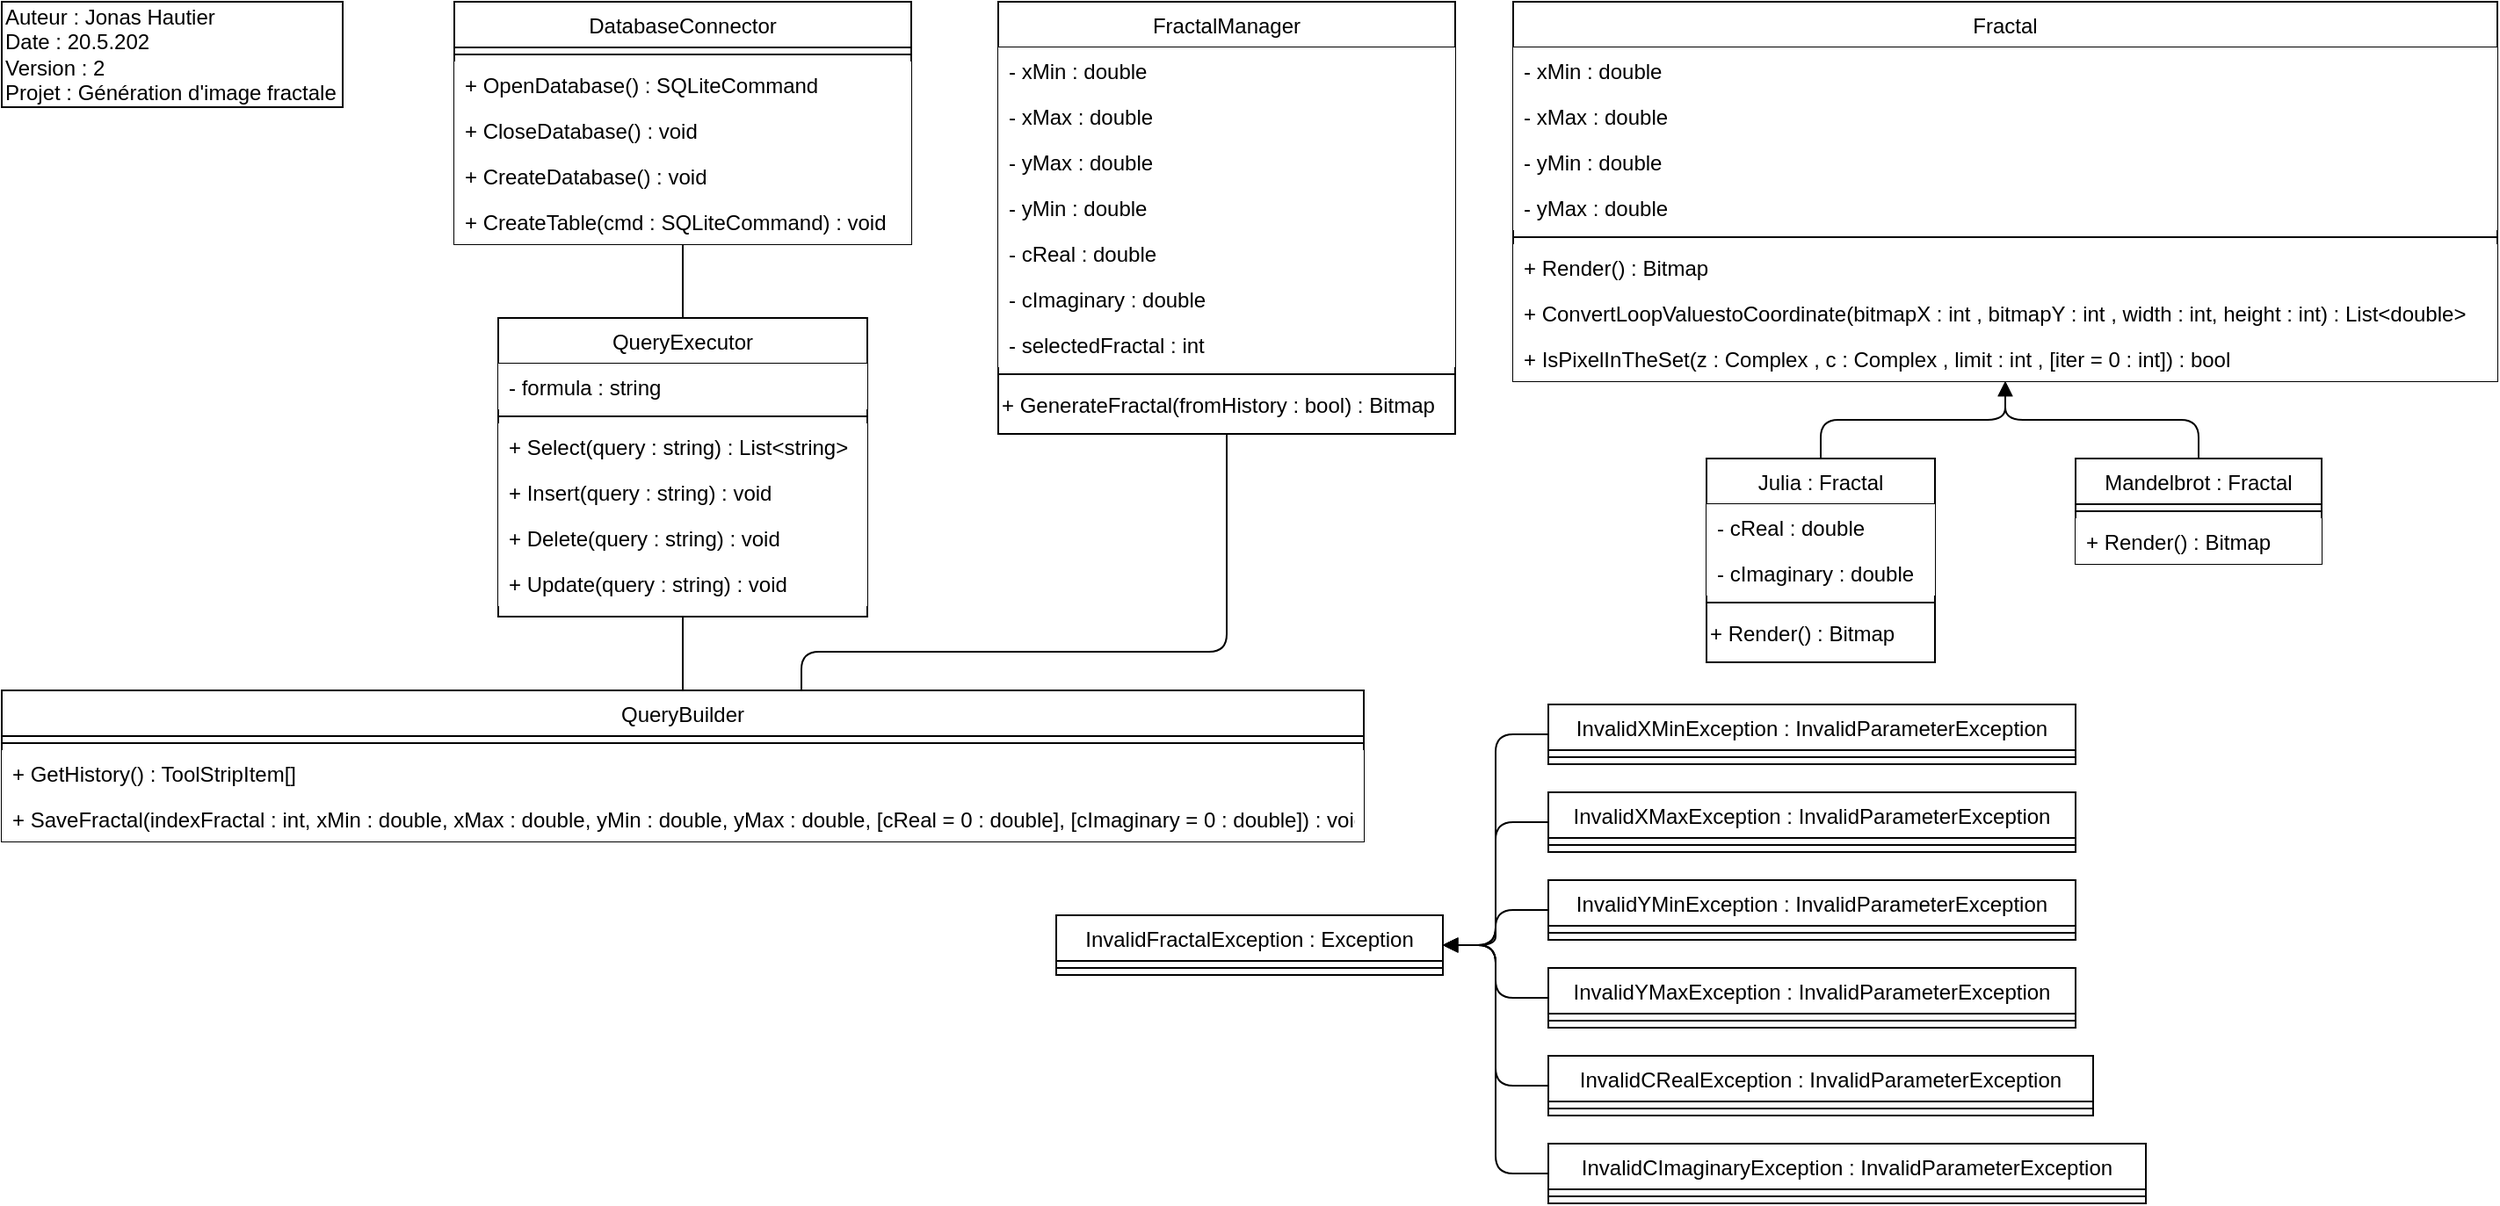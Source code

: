 <mxfile version="14.6.13" type="device"><diagram id="KsUAutqmbJW-iQnxYNLV" name="Class diagram"><mxGraphModel dx="1673" dy="865" grid="1" gridSize="10" guides="1" tooltips="1" connect="1" arrows="1" fold="1" page="1" pageScale="1" pageWidth="827" pageHeight="1169" math="0" shadow="0"><root><mxCell id="rIXVQHtELKpQmMe41gjV-0"/><mxCell id="rIXVQHtELKpQmMe41gjV-1" parent="rIXVQHtELKpQmMe41gjV-0"/><mxCell id="lDliQvYfYuHzb_zCbjAm-5" value="DatabaseConnector" style="swimlane;fontStyle=0;align=center;verticalAlign=top;childLayout=stackLayout;horizontal=1;startSize=26;horizontalStack=0;resizeParent=1;resizeLast=0;collapsible=1;marginBottom=0;rounded=0;shadow=0;strokeWidth=1;fillColor=#FFFFFF;swimlaneFillColor=#ffffff;" parent="rIXVQHtELKpQmMe41gjV-1" vertex="1"><mxGeometry x="257.5" width="260" height="138" as="geometry"><mxRectangle x="340" y="380" width="170" height="26" as="alternateBounds"/></mxGeometry></mxCell><mxCell id="lDliQvYfYuHzb_zCbjAm-6" value="" style="line;html=1;strokeWidth=1;align=left;verticalAlign=middle;spacingTop=-1;spacingLeft=3;spacingRight=3;rotatable=0;labelPosition=right;points=[];portConstraint=eastwest;fillColor=#FFFFFF;" parent="lDliQvYfYuHzb_zCbjAm-5" vertex="1"><mxGeometry y="26" width="260" height="8" as="geometry"/></mxCell><mxCell id="lDliQvYfYuHzb_zCbjAm-7" value="+ OpenDatabase() : SQLiteCommand" style="text;align=left;verticalAlign=top;spacingLeft=4;spacingRight=4;overflow=hidden;rotatable=0;points=[[0,0.5],[1,0.5]];portConstraint=eastwest;fillColor=#FFFFFF;" parent="lDliQvYfYuHzb_zCbjAm-5" vertex="1"><mxGeometry y="34" width="260" height="26" as="geometry"/></mxCell><mxCell id="lDliQvYfYuHzb_zCbjAm-8" value="+ CloseDatabase() : void" style="text;align=left;verticalAlign=top;spacingLeft=4;spacingRight=4;overflow=hidden;rotatable=0;points=[[0,0.5],[1,0.5]];portConstraint=eastwest;fillColor=#FFFFFF;" parent="lDliQvYfYuHzb_zCbjAm-5" vertex="1"><mxGeometry y="60" width="260" height="26" as="geometry"/></mxCell><mxCell id="zYIPMqb-dZFpAcrlCftM-0" value="+ CreateDatabase() : void" style="text;align=left;verticalAlign=top;spacingLeft=4;spacingRight=4;overflow=hidden;rotatable=0;points=[[0,0.5],[1,0.5]];portConstraint=eastwest;fillColor=#FFFFFF;" parent="lDliQvYfYuHzb_zCbjAm-5" vertex="1"><mxGeometry y="86" width="260" height="26" as="geometry"/></mxCell><mxCell id="zYIPMqb-dZFpAcrlCftM-1" value="+ CreateTable(cmd : SQLiteCommand) : void" style="text;align=left;verticalAlign=top;spacingLeft=4;spacingRight=4;overflow=hidden;rotatable=0;points=[[0,0.5],[1,0.5]];portConstraint=eastwest;fillColor=#FFFFFF;" parent="lDliQvYfYuHzb_zCbjAm-5" vertex="1"><mxGeometry y="112" width="260" height="26" as="geometry"/></mxCell><mxCell id="VVZAbPgH2bYUCdCG6f2z-0" value="QueryExecutor" style="swimlane;fontStyle=0;align=center;verticalAlign=top;childLayout=stackLayout;horizontal=1;startSize=26;horizontalStack=0;resizeParent=1;resizeLast=0;collapsible=1;marginBottom=0;rounded=0;shadow=0;strokeWidth=1;fillColor=#FFFFFF;swimlaneFillColor=#ffffff;" parent="rIXVQHtELKpQmMe41gjV-1" vertex="1"><mxGeometry x="282.5" y="180" width="210" height="170" as="geometry"><mxRectangle x="340" y="380" width="170" height="26" as="alternateBounds"/></mxGeometry></mxCell><mxCell id="VVZAbPgH2bYUCdCG6f2z-1" value="- formula : string" style="text;align=left;verticalAlign=top;spacingLeft=4;spacingRight=4;overflow=hidden;rotatable=0;points=[[0,0.5],[1,0.5]];portConstraint=eastwest;fillColor=#FFFFFF;" parent="VVZAbPgH2bYUCdCG6f2z-0" vertex="1"><mxGeometry y="26" width="210" height="26" as="geometry"/></mxCell><mxCell id="VVZAbPgH2bYUCdCG6f2z-2" value="" style="line;html=1;strokeWidth=1;align=left;verticalAlign=middle;spacingTop=-1;spacingLeft=3;spacingRight=3;rotatable=0;labelPosition=right;points=[];portConstraint=eastwest;fillColor=#FFFFFF;" parent="VVZAbPgH2bYUCdCG6f2z-0" vertex="1"><mxGeometry y="52" width="210" height="8" as="geometry"/></mxCell><mxCell id="VVZAbPgH2bYUCdCG6f2z-4" value="+ Select(query : string) : List&lt;string&gt; " style="text;align=left;verticalAlign=top;spacingLeft=4;spacingRight=4;overflow=hidden;rotatable=0;points=[[0,0.5],[1,0.5]];portConstraint=eastwest;fillColor=#FFFFFF;" parent="VVZAbPgH2bYUCdCG6f2z-0" vertex="1"><mxGeometry y="60" width="210" height="26" as="geometry"/></mxCell><mxCell id="VVZAbPgH2bYUCdCG6f2z-5" value="+ Insert(query : string) : void" style="text;align=left;verticalAlign=top;spacingLeft=4;spacingRight=4;overflow=hidden;rotatable=0;points=[[0,0.5],[1,0.5]];portConstraint=eastwest;fillColor=#FFFFFF;" parent="VVZAbPgH2bYUCdCG6f2z-0" vertex="1"><mxGeometry y="86" width="210" height="26" as="geometry"/></mxCell><mxCell id="zYIPMqb-dZFpAcrlCftM-21" value="+ Delete(query : string) : void" style="text;align=left;verticalAlign=top;spacingLeft=4;spacingRight=4;overflow=hidden;rotatable=0;points=[[0,0.5],[1,0.5]];portConstraint=eastwest;fillColor=#FFFFFF;" parent="VVZAbPgH2bYUCdCG6f2z-0" vertex="1"><mxGeometry y="112" width="210" height="26" as="geometry"/></mxCell><mxCell id="zYIPMqb-dZFpAcrlCftM-22" value="+ Update(query : string) : void" style="text;align=left;verticalAlign=top;spacingLeft=4;spacingRight=4;overflow=hidden;rotatable=0;points=[[0,0.5],[1,0.5]];portConstraint=eastwest;fillColor=#FFFFFF;" parent="VVZAbPgH2bYUCdCG6f2z-0" vertex="1"><mxGeometry y="138" width="210" height="26" as="geometry"/></mxCell><mxCell id="VVZAbPgH2bYUCdCG6f2z-6" value="QueryBuilder" style="swimlane;fontStyle=0;align=center;verticalAlign=top;childLayout=stackLayout;horizontal=1;startSize=26;horizontalStack=0;resizeParent=1;resizeLast=0;collapsible=1;marginBottom=0;rounded=0;shadow=0;strokeWidth=1;fillColor=#FFFFFF;swimlaneFillColor=#ffffff;" parent="rIXVQHtELKpQmMe41gjV-1" vertex="1"><mxGeometry y="392" width="775" height="86" as="geometry"><mxRectangle x="340" y="380" width="170" height="26" as="alternateBounds"/></mxGeometry></mxCell><mxCell id="VVZAbPgH2bYUCdCG6f2z-9" value="" style="line;html=1;strokeWidth=1;align=left;verticalAlign=middle;spacingTop=-1;spacingLeft=3;spacingRight=3;rotatable=0;labelPosition=right;points=[];portConstraint=eastwest;fillColor=#FFFFFF;" parent="VVZAbPgH2bYUCdCG6f2z-6" vertex="1"><mxGeometry y="26" width="775" height="8" as="geometry"/></mxCell><mxCell id="VVZAbPgH2bYUCdCG6f2z-10" value="+ GetHistory() : ToolStripItem[]" style="text;align=left;verticalAlign=top;spacingLeft=4;spacingRight=4;overflow=hidden;rotatable=0;points=[[0,0.5],[1,0.5]];portConstraint=eastwest;fillColor=#FFFFFF;" parent="VVZAbPgH2bYUCdCG6f2z-6" vertex="1"><mxGeometry y="34" width="775" height="26" as="geometry"/></mxCell><mxCell id="VVZAbPgH2bYUCdCG6f2z-11" value="+ SaveFractal(indexFractal : int, xMin : double, xMax : double, yMin : double, yMax : double, [cReal = 0 :  double], [cImaginary = 0 : double]) : void " style="text;align=left;verticalAlign=top;spacingLeft=4;spacingRight=4;overflow=hidden;rotatable=0;points=[[0,0.5],[1,0.5]];portConstraint=eastwest;fillColor=#FFFFFF;" parent="VVZAbPgH2bYUCdCG6f2z-6" vertex="1"><mxGeometry y="60" width="775" height="26" as="geometry"/></mxCell><mxCell id="0rUYBvh86uEpOuVD_GFJ-0" value="&lt;div&gt;Auteur : Jonas Hautier&lt;/div&gt;&lt;div&gt;Date : 20.5.202&lt;/div&gt;&lt;div&gt;Version : 2&lt;br&gt;&lt;/div&gt;&lt;div&gt;Projet :&amp;nbsp;Génération d'image fractale&lt;br&gt;&lt;/div&gt;" style="rounded=0;whiteSpace=wrap;html=1;align=left;" parent="rIXVQHtELKpQmMe41gjV-1" vertex="1"><mxGeometry width="194" height="60" as="geometry"/></mxCell><mxCell id="jGMdlzT4j9ltMsTOAlCu-0" value="" style="endArrow=none;endFill=0;html=1;edgeStyle=orthogonalEdgeStyle;align=left;verticalAlign=top;" parent="rIXVQHtELKpQmMe41gjV-1" source="VVZAbPgH2bYUCdCG6f2z-0" target="lDliQvYfYuHzb_zCbjAm-5" edge="1"><mxGeometry x="-1" relative="1" as="geometry"><mxPoint x="162.5" y="290" as="sourcePoint"/><mxPoint x="72.5" y="254" as="targetPoint"/></mxGeometry></mxCell><mxCell id="jGMdlzT4j9ltMsTOAlCu-1" value="" style="endArrow=none;endFill=0;html=1;edgeStyle=orthogonalEdgeStyle;align=left;verticalAlign=top;" parent="rIXVQHtELKpQmMe41gjV-1" source="VVZAbPgH2bYUCdCG6f2z-6" target="VVZAbPgH2bYUCdCG6f2z-0" edge="1"><mxGeometry x="-1" relative="1" as="geometry"><mxPoint x="702.5" y="240" as="sourcePoint"/><mxPoint x="397.5" y="148" as="targetPoint"/></mxGeometry></mxCell><mxCell id="YvqkTO9GvHtdzOTRfC1--0" value="FractalManager" style="swimlane;fontStyle=0;align=center;verticalAlign=top;childLayout=stackLayout;horizontal=1;startSize=26;horizontalStack=0;resizeParent=1;resizeLast=0;collapsible=1;marginBottom=0;rounded=0;shadow=0;strokeWidth=1;fillColor=#FFFFFF;swimlaneFillColor=#ffffff;" vertex="1" parent="rIXVQHtELKpQmMe41gjV-1"><mxGeometry x="567" width="260" height="246" as="geometry"><mxRectangle x="340" y="380" width="170" height="26" as="alternateBounds"/></mxGeometry></mxCell><mxCell id="YvqkTO9GvHtdzOTRfC1--37" value="- xMin : double" style="text;align=left;verticalAlign=top;spacingLeft=4;spacingRight=4;overflow=hidden;rotatable=0;points=[[0,0.5],[1,0.5]];portConstraint=eastwest;fillColor=#FFFFFF;" vertex="1" parent="YvqkTO9GvHtdzOTRfC1--0"><mxGeometry y="26" width="260" height="26" as="geometry"/></mxCell><mxCell id="YvqkTO9GvHtdzOTRfC1--38" value="- xMax : double" style="text;align=left;verticalAlign=top;spacingLeft=4;spacingRight=4;overflow=hidden;rotatable=0;points=[[0,0.5],[1,0.5]];portConstraint=eastwest;fillColor=#FFFFFF;" vertex="1" parent="YvqkTO9GvHtdzOTRfC1--0"><mxGeometry y="52" width="260" height="26" as="geometry"/></mxCell><mxCell id="YvqkTO9GvHtdzOTRfC1--40" value="- yMax : double" style="text;align=left;verticalAlign=top;spacingLeft=4;spacingRight=4;overflow=hidden;rotatable=0;points=[[0,0.5],[1,0.5]];portConstraint=eastwest;fillColor=#FFFFFF;" vertex="1" parent="YvqkTO9GvHtdzOTRfC1--0"><mxGeometry y="78" width="260" height="26" as="geometry"/></mxCell><mxCell id="YvqkTO9GvHtdzOTRfC1--39" value="- yMin : double" style="text;align=left;verticalAlign=top;spacingLeft=4;spacingRight=4;overflow=hidden;rotatable=0;points=[[0,0.5],[1,0.5]];portConstraint=eastwest;fillColor=#FFFFFF;" vertex="1" parent="YvqkTO9GvHtdzOTRfC1--0"><mxGeometry y="104" width="260" height="26" as="geometry"/></mxCell><mxCell id="YvqkTO9GvHtdzOTRfC1--41" value="- cReal : double" style="text;align=left;verticalAlign=top;spacingLeft=4;spacingRight=4;overflow=hidden;rotatable=0;points=[[0,0.5],[1,0.5]];portConstraint=eastwest;fillColor=#FFFFFF;" vertex="1" parent="YvqkTO9GvHtdzOTRfC1--0"><mxGeometry y="130" width="260" height="26" as="geometry"/></mxCell><mxCell id="YvqkTO9GvHtdzOTRfC1--42" value="- cImaginary : double" style="text;align=left;verticalAlign=top;spacingLeft=4;spacingRight=4;overflow=hidden;rotatable=0;points=[[0,0.5],[1,0.5]];portConstraint=eastwest;fillColor=#FFFFFF;" vertex="1" parent="YvqkTO9GvHtdzOTRfC1--0"><mxGeometry y="156" width="260" height="26" as="geometry"/></mxCell><mxCell id="YvqkTO9GvHtdzOTRfC1--43" value="- selectedFractal : int" style="text;align=left;verticalAlign=top;spacingLeft=4;spacingRight=4;overflow=hidden;rotatable=0;points=[[0,0.5],[1,0.5]];portConstraint=eastwest;fillColor=#FFFFFF;" vertex="1" parent="YvqkTO9GvHtdzOTRfC1--0"><mxGeometry y="182" width="260" height="26" as="geometry"/></mxCell><mxCell id="YvqkTO9GvHtdzOTRfC1--3" value="" style="line;html=1;strokeWidth=1;align=left;verticalAlign=middle;spacingTop=-1;spacingLeft=3;spacingRight=3;rotatable=0;labelPosition=right;points=[];portConstraint=eastwest;fillColor=#FFFFFF;" vertex="1" parent="YvqkTO9GvHtdzOTRfC1--0"><mxGeometry y="208" width="260" height="8" as="geometry"/></mxCell><mxCell id="YvqkTO9GvHtdzOTRfC1--4" value="+ GenerateFractal(fromHistory : bool) : Bitmap" style="text;whiteSpace=wrap;html=1;" vertex="1" parent="YvqkTO9GvHtdzOTRfC1--0"><mxGeometry y="216" width="260" height="30" as="geometry"/></mxCell><mxCell id="YvqkTO9GvHtdzOTRfC1--44" value="" style="endArrow=none;endFill=0;html=1;edgeStyle=orthogonalEdgeStyle;align=left;verticalAlign=top;" edge="1" parent="rIXVQHtELKpQmMe41gjV-1" source="YvqkTO9GvHtdzOTRfC1--0" target="VVZAbPgH2bYUCdCG6f2z-6"><mxGeometry x="-1" relative="1" as="geometry"><mxPoint x="465" y="402" as="sourcePoint"/><mxPoint x="465" y="360" as="targetPoint"/><Array as="points"><mxPoint x="697" y="370"/><mxPoint x="455" y="370"/></Array></mxGeometry></mxCell><mxCell id="YvqkTO9GvHtdzOTRfC1--45" value="InvalidFractalException : Exception" style="swimlane;fontStyle=0;align=center;verticalAlign=top;childLayout=stackLayout;horizontal=1;startSize=26;horizontalStack=0;resizeParent=1;resizeLast=0;collapsible=1;marginBottom=0;rounded=0;shadow=0;strokeWidth=1;fillColor=#FFFFFF;swimlaneFillColor=#ffffff;" vertex="1" parent="rIXVQHtELKpQmMe41gjV-1"><mxGeometry x="600" y="520" width="220" height="34" as="geometry"><mxRectangle x="340" y="380" width="170" height="26" as="alternateBounds"/></mxGeometry></mxCell><mxCell id="YvqkTO9GvHtdzOTRfC1--46" value="" style="line;html=1;strokeWidth=1;align=left;verticalAlign=middle;spacingTop=-1;spacingLeft=3;spacingRight=3;rotatable=0;labelPosition=right;points=[];portConstraint=eastwest;fillColor=#FFFFFF;" vertex="1" parent="YvqkTO9GvHtdzOTRfC1--45"><mxGeometry y="26" width="220" height="8" as="geometry"/></mxCell><mxCell id="YvqkTO9GvHtdzOTRfC1--47" value="InvalidXMinException : InvalidParameterException" style="swimlane;fontStyle=0;align=center;verticalAlign=top;childLayout=stackLayout;horizontal=1;startSize=26;horizontalStack=0;resizeParent=1;resizeLast=0;collapsible=1;marginBottom=0;rounded=0;shadow=0;strokeWidth=1;fillColor=#FFFFFF;swimlaneFillColor=#ffffff;" vertex="1" parent="rIXVQHtELKpQmMe41gjV-1"><mxGeometry x="880" y="400" width="300" height="34" as="geometry"><mxRectangle x="340" y="380" width="170" height="26" as="alternateBounds"/></mxGeometry></mxCell><mxCell id="YvqkTO9GvHtdzOTRfC1--48" value="" style="line;html=1;strokeWidth=1;align=left;verticalAlign=middle;spacingTop=-1;spacingLeft=3;spacingRight=3;rotatable=0;labelPosition=right;points=[];portConstraint=eastwest;fillColor=#FFFFFF;" vertex="1" parent="YvqkTO9GvHtdzOTRfC1--47"><mxGeometry y="26" width="300" height="8" as="geometry"/></mxCell><mxCell id="YvqkTO9GvHtdzOTRfC1--49" value="InvalidXMaxException : InvalidParameterException" style="swimlane;fontStyle=0;align=center;verticalAlign=top;childLayout=stackLayout;horizontal=1;startSize=26;horizontalStack=0;resizeParent=1;resizeLast=0;collapsible=1;marginBottom=0;rounded=0;shadow=0;strokeWidth=1;fillColor=#FFFFFF;swimlaneFillColor=#ffffff;" vertex="1" parent="rIXVQHtELKpQmMe41gjV-1"><mxGeometry x="880" y="450" width="300" height="34" as="geometry"><mxRectangle x="340" y="380" width="170" height="26" as="alternateBounds"/></mxGeometry></mxCell><mxCell id="YvqkTO9GvHtdzOTRfC1--50" value="" style="line;html=1;strokeWidth=1;align=left;verticalAlign=middle;spacingTop=-1;spacingLeft=3;spacingRight=3;rotatable=0;labelPosition=right;points=[];portConstraint=eastwest;fillColor=#FFFFFF;" vertex="1" parent="YvqkTO9GvHtdzOTRfC1--49"><mxGeometry y="26" width="300" height="8" as="geometry"/></mxCell><mxCell id="YvqkTO9GvHtdzOTRfC1--51" value="InvalidYMinException : InvalidParameterException" style="swimlane;fontStyle=0;align=center;verticalAlign=top;childLayout=stackLayout;horizontal=1;startSize=26;horizontalStack=0;resizeParent=1;resizeLast=0;collapsible=1;marginBottom=0;rounded=0;shadow=0;strokeWidth=1;fillColor=#FFFFFF;swimlaneFillColor=#ffffff;" vertex="1" parent="rIXVQHtELKpQmMe41gjV-1"><mxGeometry x="880" y="500" width="300" height="34" as="geometry"><mxRectangle x="340" y="380" width="170" height="26" as="alternateBounds"/></mxGeometry></mxCell><mxCell id="YvqkTO9GvHtdzOTRfC1--52" value="" style="line;html=1;strokeWidth=1;align=left;verticalAlign=middle;spacingTop=-1;spacingLeft=3;spacingRight=3;rotatable=0;labelPosition=right;points=[];portConstraint=eastwest;fillColor=#FFFFFF;" vertex="1" parent="YvqkTO9GvHtdzOTRfC1--51"><mxGeometry y="26" width="300" height="8" as="geometry"/></mxCell><mxCell id="YvqkTO9GvHtdzOTRfC1--53" value="InvalidYMaxException : InvalidParameterException" style="swimlane;fontStyle=0;align=center;verticalAlign=top;childLayout=stackLayout;horizontal=1;startSize=26;horizontalStack=0;resizeParent=1;resizeLast=0;collapsible=1;marginBottom=0;rounded=0;shadow=0;strokeWidth=1;fillColor=#FFFFFF;swimlaneFillColor=#ffffff;" vertex="1" parent="rIXVQHtELKpQmMe41gjV-1"><mxGeometry x="880" y="550" width="300" height="34" as="geometry"><mxRectangle x="340" y="380" width="170" height="26" as="alternateBounds"/></mxGeometry></mxCell><mxCell id="YvqkTO9GvHtdzOTRfC1--54" value="" style="line;html=1;strokeWidth=1;align=left;verticalAlign=middle;spacingTop=-1;spacingLeft=3;spacingRight=3;rotatable=0;labelPosition=right;points=[];portConstraint=eastwest;fillColor=#FFFFFF;" vertex="1" parent="YvqkTO9GvHtdzOTRfC1--53"><mxGeometry y="26" width="300" height="8" as="geometry"/></mxCell><mxCell id="YvqkTO9GvHtdzOTRfC1--55" value="InvalidCRealException : InvalidParameterException" style="swimlane;fontStyle=0;align=center;verticalAlign=top;childLayout=stackLayout;horizontal=1;startSize=26;horizontalStack=0;resizeParent=1;resizeLast=0;collapsible=1;marginBottom=0;rounded=0;shadow=0;strokeWidth=1;fillColor=#FFFFFF;swimlaneFillColor=#ffffff;" vertex="1" parent="rIXVQHtELKpQmMe41gjV-1"><mxGeometry x="880" y="600" width="310" height="34" as="geometry"><mxRectangle x="340" y="380" width="170" height="26" as="alternateBounds"/></mxGeometry></mxCell><mxCell id="YvqkTO9GvHtdzOTRfC1--56" value="" style="line;html=1;strokeWidth=1;align=left;verticalAlign=middle;spacingTop=-1;spacingLeft=3;spacingRight=3;rotatable=0;labelPosition=right;points=[];portConstraint=eastwest;fillColor=#FFFFFF;" vertex="1" parent="YvqkTO9GvHtdzOTRfC1--55"><mxGeometry y="26" width="310" height="8" as="geometry"/></mxCell><mxCell id="YvqkTO9GvHtdzOTRfC1--57" value="InvalidCImaginaryException : InvalidParameterException" style="swimlane;fontStyle=0;align=center;verticalAlign=top;childLayout=stackLayout;horizontal=1;startSize=26;horizontalStack=0;resizeParent=1;resizeLast=0;collapsible=1;marginBottom=0;rounded=0;shadow=0;strokeWidth=1;fillColor=#FFFFFF;swimlaneFillColor=#ffffff;" vertex="1" parent="rIXVQHtELKpQmMe41gjV-1"><mxGeometry x="880" y="650" width="340" height="34" as="geometry"><mxRectangle x="340" y="380" width="170" height="26" as="alternateBounds"/></mxGeometry></mxCell><mxCell id="YvqkTO9GvHtdzOTRfC1--58" value="" style="line;html=1;strokeWidth=1;align=left;verticalAlign=middle;spacingTop=-1;spacingLeft=3;spacingRight=3;rotatable=0;labelPosition=right;points=[];portConstraint=eastwest;fillColor=#FFFFFF;" vertex="1" parent="YvqkTO9GvHtdzOTRfC1--57"><mxGeometry y="26" width="340" height="8" as="geometry"/></mxCell><mxCell id="YvqkTO9GvHtdzOTRfC1--59" value="" style="endArrow=block;endFill=1;html=1;edgeStyle=orthogonalEdgeStyle;align=left;verticalAlign=top;" edge="1" parent="rIXVQHtELKpQmMe41gjV-1" source="YvqkTO9GvHtdzOTRfC1--47" target="YvqkTO9GvHtdzOTRfC1--45"><mxGeometry x="-1" relative="1" as="geometry"><mxPoint x="890" y="147" as="sourcePoint"/><mxPoint x="710" y="290" as="targetPoint"/><Array as="points"><mxPoint x="850" y="417"/><mxPoint x="850" y="537"/></Array></mxGeometry></mxCell><mxCell id="YvqkTO9GvHtdzOTRfC1--60" value="" style="endArrow=block;endFill=1;html=1;edgeStyle=orthogonalEdgeStyle;align=left;verticalAlign=top;" edge="1" parent="rIXVQHtELKpQmMe41gjV-1" source="YvqkTO9GvHtdzOTRfC1--49" target="YvqkTO9GvHtdzOTRfC1--45"><mxGeometry x="-1" relative="1" as="geometry"><mxPoint x="890" y="187" as="sourcePoint"/><mxPoint x="720" y="290" as="targetPoint"/><Array as="points"><mxPoint x="850" y="467"/><mxPoint x="850" y="537"/></Array></mxGeometry></mxCell><mxCell id="YvqkTO9GvHtdzOTRfC1--61" value="" style="endArrow=block;endFill=1;html=1;edgeStyle=orthogonalEdgeStyle;align=left;verticalAlign=top;" edge="1" parent="rIXVQHtELKpQmMe41gjV-1" source="YvqkTO9GvHtdzOTRfC1--51" target="YvqkTO9GvHtdzOTRfC1--45"><mxGeometry x="-1" relative="1" as="geometry"><mxPoint x="890" y="237" as="sourcePoint"/><mxPoint x="720" y="290" as="targetPoint"/></mxGeometry></mxCell><mxCell id="YvqkTO9GvHtdzOTRfC1--62" value="" style="endArrow=block;endFill=1;html=1;edgeStyle=orthogonalEdgeStyle;align=left;verticalAlign=top;" edge="1" parent="rIXVQHtELKpQmMe41gjV-1" source="YvqkTO9GvHtdzOTRfC1--53" target="YvqkTO9GvHtdzOTRfC1--45"><mxGeometry x="-1" relative="1" as="geometry"><mxPoint x="890" y="287" as="sourcePoint"/><mxPoint x="830" y="307" as="targetPoint"/></mxGeometry></mxCell><mxCell id="YvqkTO9GvHtdzOTRfC1--63" value="" style="endArrow=block;endFill=1;html=1;edgeStyle=orthogonalEdgeStyle;align=left;verticalAlign=top;" edge="1" parent="rIXVQHtELKpQmMe41gjV-1" source="YvqkTO9GvHtdzOTRfC1--55" target="YvqkTO9GvHtdzOTRfC1--45"><mxGeometry x="-1" relative="1" as="geometry"><mxPoint x="900" y="297" as="sourcePoint"/><mxPoint x="840" y="317" as="targetPoint"/><Array as="points"><mxPoint x="850" y="617"/><mxPoint x="850" y="537"/></Array></mxGeometry></mxCell><mxCell id="YvqkTO9GvHtdzOTRfC1--64" value="" style="endArrow=block;endFill=1;html=1;edgeStyle=orthogonalEdgeStyle;align=left;verticalAlign=top;" edge="1" parent="rIXVQHtELKpQmMe41gjV-1" source="YvqkTO9GvHtdzOTRfC1--57" target="YvqkTO9GvHtdzOTRfC1--45"><mxGeometry x="-1" relative="1" as="geometry"><mxPoint x="910" y="307" as="sourcePoint"/><mxPoint x="850" y="327" as="targetPoint"/><Array as="points"><mxPoint x="850" y="667"/><mxPoint x="850" y="537"/></Array></mxGeometry></mxCell><mxCell id="YvqkTO9GvHtdzOTRfC1--65" value="Fractal" style="swimlane;fontStyle=0;align=center;verticalAlign=top;childLayout=stackLayout;horizontal=1;startSize=26;horizontalStack=0;resizeParent=1;resizeLast=0;collapsible=1;marginBottom=0;rounded=0;shadow=0;strokeWidth=1;fillColor=#FFFFFF;swimlaneFillColor=#ffffff;" vertex="1" parent="rIXVQHtELKpQmMe41gjV-1"><mxGeometry x="860" width="560" height="216" as="geometry"><mxRectangle x="340" y="380" width="170" height="26" as="alternateBounds"/></mxGeometry></mxCell><mxCell id="YvqkTO9GvHtdzOTRfC1--66" value="- xMin : double" style="text;align=left;verticalAlign=top;spacingLeft=4;spacingRight=4;overflow=hidden;rotatable=0;points=[[0,0.5],[1,0.5]];portConstraint=eastwest;fillColor=#FFFFFF;" vertex="1" parent="YvqkTO9GvHtdzOTRfC1--65"><mxGeometry y="26" width="560" height="26" as="geometry"/></mxCell><mxCell id="YvqkTO9GvHtdzOTRfC1--67" value="- xMax : double" style="text;align=left;verticalAlign=top;spacingLeft=4;spacingRight=4;overflow=hidden;rotatable=0;points=[[0,0.5],[1,0.5]];portConstraint=eastwest;fillColor=#FFFFFF;" vertex="1" parent="YvqkTO9GvHtdzOTRfC1--65"><mxGeometry y="52" width="560" height="26" as="geometry"/></mxCell><mxCell id="YvqkTO9GvHtdzOTRfC1--68" value="- yMin : double" style="text;align=left;verticalAlign=top;spacingLeft=4;spacingRight=4;overflow=hidden;rotatable=0;points=[[0,0.5],[1,0.5]];portConstraint=eastwest;fillColor=#FFFFFF;" vertex="1" parent="YvqkTO9GvHtdzOTRfC1--65"><mxGeometry y="78" width="560" height="26" as="geometry"/></mxCell><mxCell id="YvqkTO9GvHtdzOTRfC1--69" value="- yMax : double" style="text;align=left;verticalAlign=top;spacingLeft=4;spacingRight=4;overflow=hidden;rotatable=0;points=[[0,0.5],[1,0.5]];portConstraint=eastwest;fillColor=#FFFFFF;" vertex="1" parent="YvqkTO9GvHtdzOTRfC1--65"><mxGeometry y="104" width="560" height="26" as="geometry"/></mxCell><mxCell id="YvqkTO9GvHtdzOTRfC1--70" value="" style="line;html=1;strokeWidth=1;align=left;verticalAlign=middle;spacingTop=-1;spacingLeft=3;spacingRight=3;rotatable=0;labelPosition=right;points=[];portConstraint=eastwest;fillColor=#FFFFFF;" vertex="1" parent="YvqkTO9GvHtdzOTRfC1--65"><mxGeometry y="130" width="560" height="8" as="geometry"/></mxCell><mxCell id="YvqkTO9GvHtdzOTRfC1--71" value="+ Render() : Bitmap" style="text;align=left;verticalAlign=top;spacingLeft=4;spacingRight=4;overflow=hidden;rotatable=0;points=[[0,0.5],[1,0.5]];portConstraint=eastwest;fillColor=#FFFFFF;" vertex="1" parent="YvqkTO9GvHtdzOTRfC1--65"><mxGeometry y="138" width="560" height="26" as="geometry"/></mxCell><mxCell id="YvqkTO9GvHtdzOTRfC1--72" value="+ ConvertLoopValuestoCoordinate(bitmapX : int , bitmapY : int , width : int, height : int) : List&lt;double&gt; " style="text;align=left;verticalAlign=top;spacingLeft=4;spacingRight=4;overflow=hidden;rotatable=0;points=[[0,0.5],[1,0.5]];portConstraint=eastwest;fillColor=#FFFFFF;" vertex="1" parent="YvqkTO9GvHtdzOTRfC1--65"><mxGeometry y="164" width="560" height="26" as="geometry"/></mxCell><mxCell id="YvqkTO9GvHtdzOTRfC1--73" value="+ IsPixelInTheSet(z : Complex , c : Complex , limit : int , [iter = 0 : int]) : bool" style="text;align=left;verticalAlign=top;spacingLeft=4;spacingRight=4;overflow=hidden;rotatable=0;points=[[0,0.5],[1,0.5]];portConstraint=eastwest;fillColor=#FFFFFF;" vertex="1" parent="YvqkTO9GvHtdzOTRfC1--65"><mxGeometry y="190" width="560" height="26" as="geometry"/></mxCell><mxCell id="YvqkTO9GvHtdzOTRfC1--74" value="Julia : Fractal" style="swimlane;fontStyle=0;align=center;verticalAlign=top;childLayout=stackLayout;horizontal=1;startSize=26;horizontalStack=0;resizeParent=1;resizeLast=0;collapsible=1;marginBottom=0;rounded=0;shadow=0;strokeWidth=1;fillColor=#FFFFFF;swimlaneFillColor=#ffffff;" vertex="1" parent="rIXVQHtELKpQmMe41gjV-1"><mxGeometry x="970" y="260" width="130" height="116" as="geometry"><mxRectangle x="340" y="380" width="170" height="26" as="alternateBounds"/></mxGeometry></mxCell><mxCell id="YvqkTO9GvHtdzOTRfC1--75" value="- cReal : double" style="text;align=left;verticalAlign=top;spacingLeft=4;spacingRight=4;overflow=hidden;rotatable=0;points=[[0,0.5],[1,0.5]];portConstraint=eastwest;fillColor=#FFFFFF;" vertex="1" parent="YvqkTO9GvHtdzOTRfC1--74"><mxGeometry y="26" width="130" height="26" as="geometry"/></mxCell><mxCell id="YvqkTO9GvHtdzOTRfC1--76" value="- cImaginary : double" style="text;align=left;verticalAlign=top;spacingLeft=4;spacingRight=4;overflow=hidden;rotatable=0;points=[[0,0.5],[1,0.5]];portConstraint=eastwest;fillColor=#FFFFFF;" vertex="1" parent="YvqkTO9GvHtdzOTRfC1--74"><mxGeometry y="52" width="130" height="26" as="geometry"/></mxCell><mxCell id="YvqkTO9GvHtdzOTRfC1--77" value="" style="line;html=1;strokeWidth=1;align=left;verticalAlign=middle;spacingTop=-1;spacingLeft=3;spacingRight=3;rotatable=0;labelPosition=right;points=[];portConstraint=eastwest;fillColor=#FFFFFF;" vertex="1" parent="YvqkTO9GvHtdzOTRfC1--74"><mxGeometry y="78" width="130" height="8" as="geometry"/></mxCell><mxCell id="YvqkTO9GvHtdzOTRfC1--78" value="+ Render() : Bitmap" style="text;whiteSpace=wrap;html=1;" vertex="1" parent="YvqkTO9GvHtdzOTRfC1--74"><mxGeometry y="86" width="130" height="30" as="geometry"/></mxCell><mxCell id="YvqkTO9GvHtdzOTRfC1--79" value="Mandelbrot : Fractal" style="swimlane;fontStyle=0;align=center;verticalAlign=top;childLayout=stackLayout;horizontal=1;startSize=26;horizontalStack=0;resizeParent=1;resizeLast=0;collapsible=1;marginBottom=0;rounded=0;shadow=0;strokeWidth=1;fillColor=#FFFFFF;swimlaneFillColor=#ffffff;" vertex="1" parent="rIXVQHtELKpQmMe41gjV-1"><mxGeometry x="1180" y="260" width="140" height="60" as="geometry"><mxRectangle x="340" y="380" width="170" height="26" as="alternateBounds"/></mxGeometry></mxCell><mxCell id="YvqkTO9GvHtdzOTRfC1--80" value="" style="line;html=1;strokeWidth=1;align=left;verticalAlign=middle;spacingTop=-1;spacingLeft=3;spacingRight=3;rotatable=0;labelPosition=right;points=[];portConstraint=eastwest;fillColor=#FFFFFF;" vertex="1" parent="YvqkTO9GvHtdzOTRfC1--79"><mxGeometry y="26" width="140" height="8" as="geometry"/></mxCell><mxCell id="YvqkTO9GvHtdzOTRfC1--81" value="+ Render() : Bitmap" style="text;align=left;verticalAlign=top;spacingLeft=4;spacingRight=4;overflow=hidden;rotatable=0;points=[[0,0.5],[1,0.5]];portConstraint=eastwest;fillColor=#FFFFFF;" vertex="1" parent="YvqkTO9GvHtdzOTRfC1--79"><mxGeometry y="34" width="140" height="26" as="geometry"/></mxCell><mxCell id="YvqkTO9GvHtdzOTRfC1--82" value="" style="endArrow=block;endFill=1;html=1;edgeStyle=orthogonalEdgeStyle;align=left;verticalAlign=top;" edge="1" parent="rIXVQHtELKpQmMe41gjV-1" source="YvqkTO9GvHtdzOTRfC1--79" target="YvqkTO9GvHtdzOTRfC1--65"><mxGeometry x="-1" relative="1" as="geometry"><mxPoint x="1540" y="700" as="sourcePoint"/><mxPoint x="1700" y="700" as="targetPoint"/></mxGeometry></mxCell><mxCell id="YvqkTO9GvHtdzOTRfC1--83" value="" style="endArrow=block;endFill=1;html=1;edgeStyle=orthogonalEdgeStyle;align=left;verticalAlign=top;" edge="1" parent="rIXVQHtELKpQmMe41gjV-1" source="YvqkTO9GvHtdzOTRfC1--74" target="YvqkTO9GvHtdzOTRfC1--65"><mxGeometry x="-1" relative="1" as="geometry"><mxPoint x="1370" y="210" as="sourcePoint"/><mxPoint x="1280" y="174" as="targetPoint"/></mxGeometry></mxCell></root></mxGraphModel></diagram></mxfile>